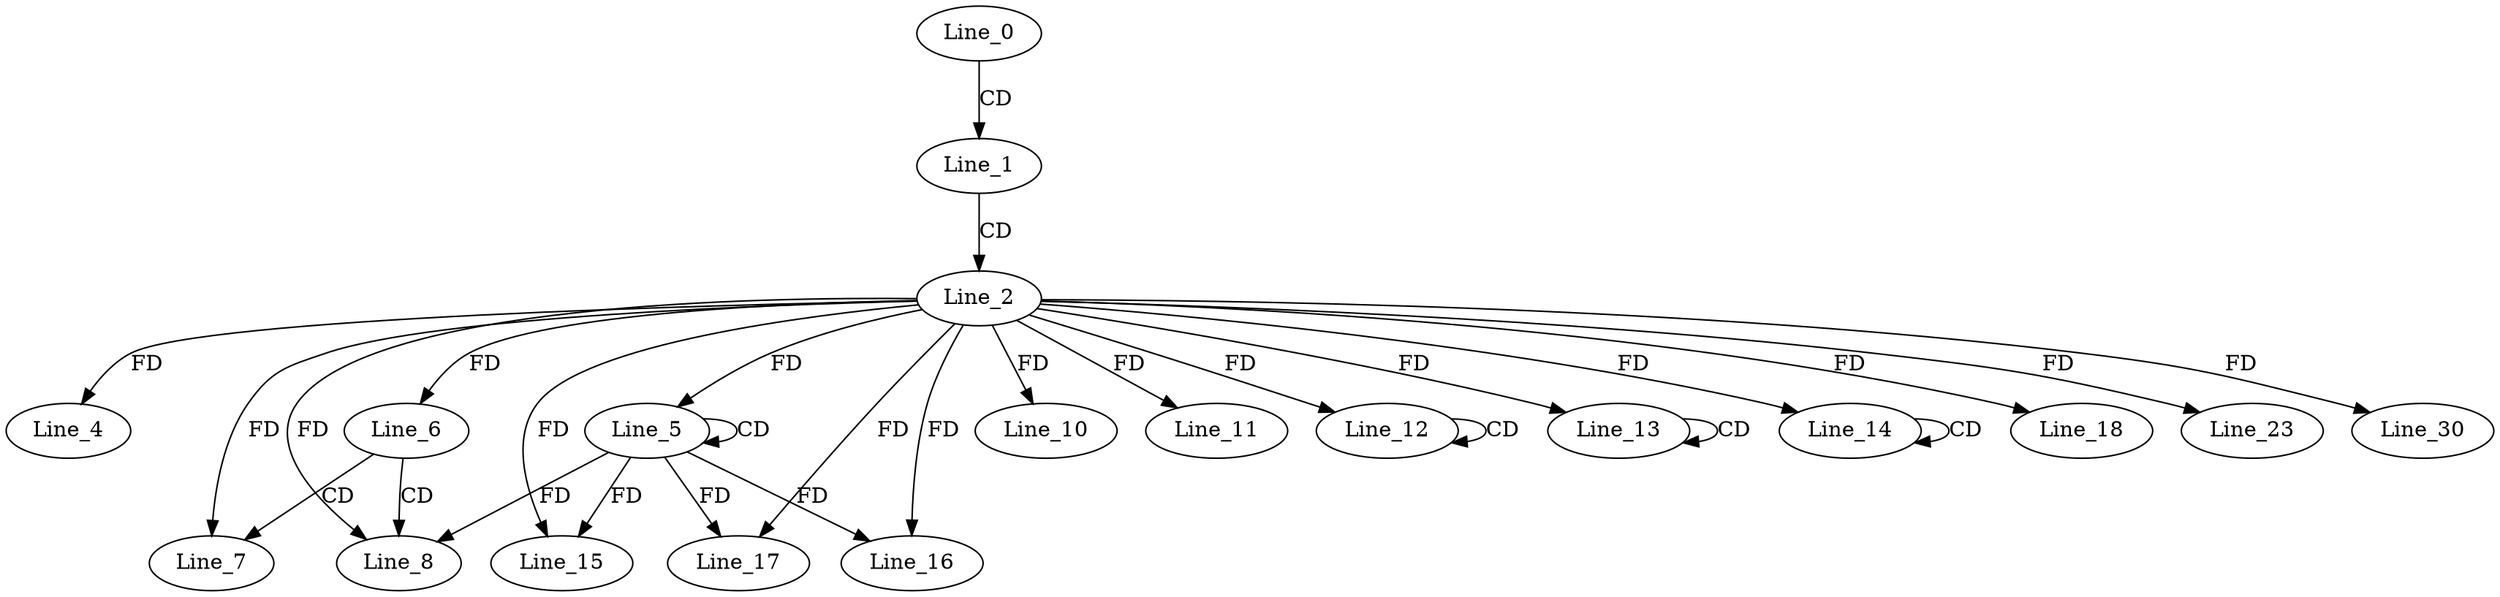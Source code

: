digraph G {
  Line_0;
  Line_1;
  Line_2;
  Line_4;
  Line_5;
  Line_5;
  Line_6;
  Line_6;
  Line_7;
  Line_8;
  Line_8;
  Line_8;
  Line_8;
  Line_10;
  Line_11;
  Line_12;
  Line_12;
  Line_12;
  Line_13;
  Line_13;
  Line_13;
  Line_14;
  Line_14;
  Line_14;
  Line_15;
  Line_15;
  Line_16;
  Line_16;
  Line_16;
  Line_17;
  Line_17;
  Line_17;
  Line_18;
  Line_23;
  Line_30;
  Line_0 -> Line_1 [ label="CD" ];
  Line_1 -> Line_2 [ label="CD" ];
  Line_2 -> Line_4 [ label="FD" ];
  Line_5 -> Line_5 [ label="CD" ];
  Line_2 -> Line_5 [ label="FD" ];
  Line_2 -> Line_6 [ label="FD" ];
  Line_6 -> Line_7 [ label="CD" ];
  Line_2 -> Line_7 [ label="FD" ];
  Line_6 -> Line_8 [ label="CD" ];
  Line_5 -> Line_8 [ label="FD" ];
  Line_2 -> Line_8 [ label="FD" ];
  Line_2 -> Line_10 [ label="FD" ];
  Line_2 -> Line_11 [ label="FD" ];
  Line_12 -> Line_12 [ label="CD" ];
  Line_2 -> Line_12 [ label="FD" ];
  Line_13 -> Line_13 [ label="CD" ];
  Line_2 -> Line_13 [ label="FD" ];
  Line_14 -> Line_14 [ label="CD" ];
  Line_2 -> Line_14 [ label="FD" ];
  Line_5 -> Line_15 [ label="FD" ];
  Line_2 -> Line_15 [ label="FD" ];
  Line_5 -> Line_16 [ label="FD" ];
  Line_2 -> Line_16 [ label="FD" ];
  Line_5 -> Line_17 [ label="FD" ];
  Line_2 -> Line_17 [ label="FD" ];
  Line_2 -> Line_18 [ label="FD" ];
  Line_2 -> Line_23 [ label="FD" ];
  Line_2 -> Line_30 [ label="FD" ];
}
